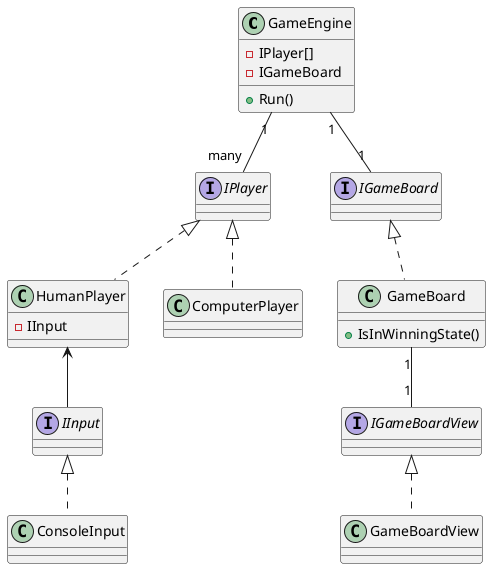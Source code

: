 @startuml ConnectFour

class GameEngine {
    -IPlayer[]
    -IGameBoard
    +Run()
}

interface IPlayer
class HumanPlayer {
    -IInput
}
class ComputerPlayer
interface IInput
class ConsoleInput

interface IGameBoard {

}

class GameBoard {
    +IsInWinningState()
}

interface IGameBoardView {

}

class GameBoardView {
}

GameEngine "1" -- "many" IPlayer

IPlayer <|.. HumanPlayer
IPlayer <|.. ComputerPlayer

HumanPlayer <-- IInput
IInput <|.. ConsoleInput

GameEngine "1" -- "1" IGameBoard
IGameBoard <|.. GameBoard

GameBoard "1" -- "1" IGameBoardView
IGameBoardView <|.. GameBoardView

@enduml